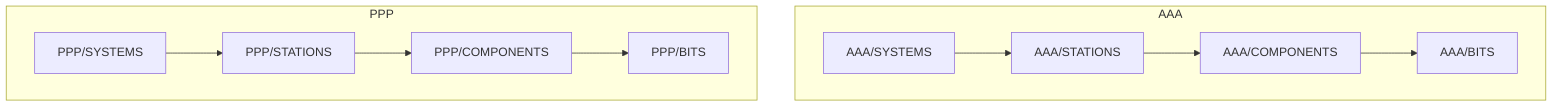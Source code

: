 graph TD
  subgraph AAA
    AAA_SYS["AAA/SYSTEMS"] --> AAA_STN["AAA/STATIONS"]
    AAA_STN --> AAA_COMP["AAA/COMPONENTS"]
    AAA_COMP --> AAA_BITS["AAA/BITS"]
  end
  subgraph PPP
    PPP_SYS["PPP/SYSTEMS"] --> PPP_STN["PPP/STATIONS"]
    PPP_STN --> PPP_COMP["PPP/COMPONENTS"]
    PPP_COMP --> PPP_BITS["PPP/BITS"]
  end